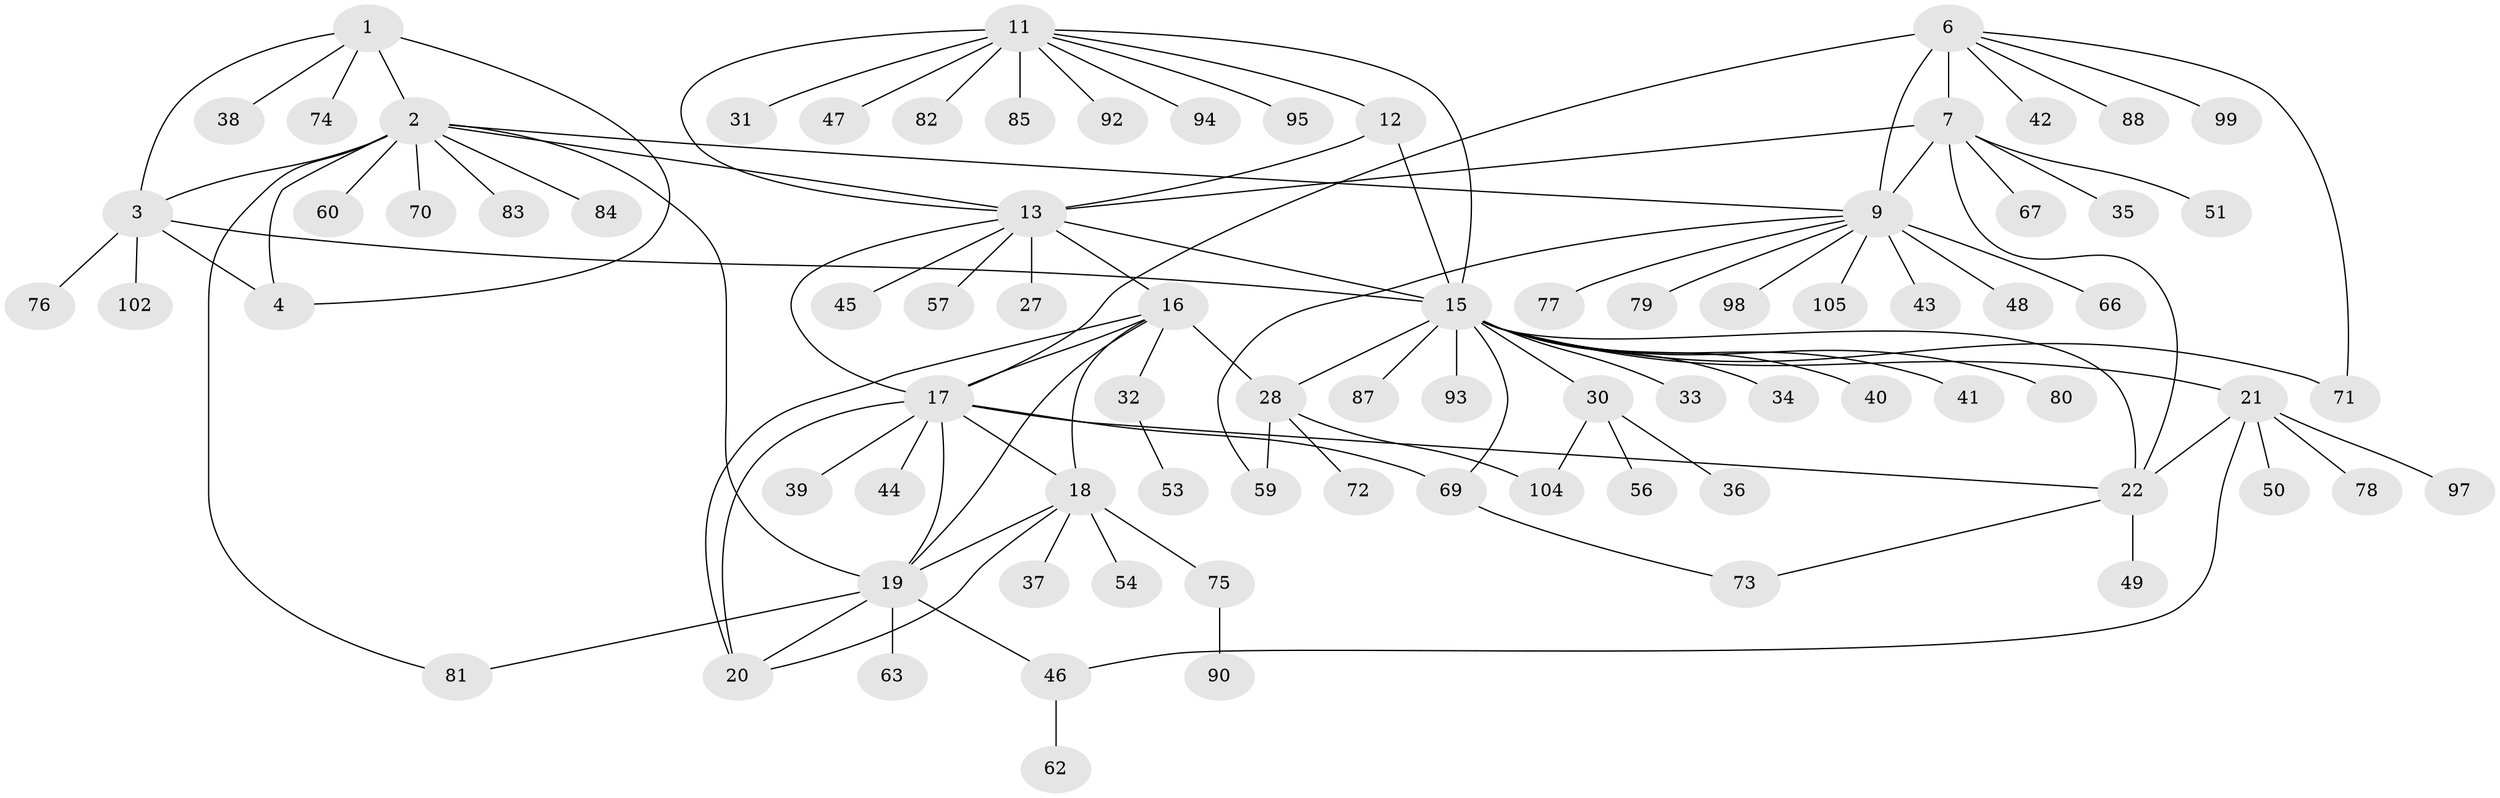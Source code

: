 // original degree distribution, {7: 0.0380952380952381, 8: 0.06666666666666667, 4: 0.02857142857142857, 6: 0.009523809523809525, 5: 0.06666666666666667, 13: 0.01904761904761905, 11: 0.009523809523809525, 10: 0.009523809523809525, 9: 0.01904761904761905, 1: 0.580952380952381, 3: 0.02857142857142857, 2: 0.12380952380952381}
// Generated by graph-tools (version 1.1) at 2025/42/03/06/25 10:42:06]
// undirected, 82 vertices, 110 edges
graph export_dot {
graph [start="1"]
  node [color=gray90,style=filled];
  1 [super="+61"];
  2 [super="+5"];
  3 [super="+52"];
  4;
  6 [super="+8"];
  7 [super="+10"];
  9 [super="+64"];
  11 [super="+65"];
  12 [super="+68"];
  13 [super="+14"];
  15 [super="+23"];
  16 [super="+100"];
  17 [super="+29"];
  18 [super="+26"];
  19 [super="+58"];
  20;
  21 [super="+25"];
  22 [super="+24"];
  27;
  28 [super="+103"];
  30 [super="+86"];
  31 [super="+101"];
  32;
  33;
  34;
  35;
  36;
  37;
  38;
  39;
  40;
  41;
  42;
  43;
  44;
  45;
  46 [super="+91"];
  47;
  48;
  49;
  50;
  51;
  53;
  54 [super="+55"];
  56;
  57;
  59;
  60 [super="+89"];
  62;
  63;
  66;
  67;
  69;
  70;
  71;
  72;
  73;
  74;
  75 [super="+96"];
  76;
  77;
  78;
  79;
  80;
  81;
  82;
  83;
  84;
  85;
  87;
  88;
  90;
  92;
  93;
  94;
  95;
  97;
  98;
  99;
  102;
  104;
  105;
  1 -- 2 [weight=2];
  1 -- 3;
  1 -- 4;
  1 -- 38;
  1 -- 74;
  2 -- 3 [weight=2];
  2 -- 4 [weight=2];
  2 -- 13;
  2 -- 60;
  2 -- 83;
  2 -- 84;
  2 -- 70;
  2 -- 9;
  2 -- 81;
  2 -- 19;
  3 -- 4;
  3 -- 76;
  3 -- 102;
  3 -- 15;
  6 -- 7 [weight=4];
  6 -- 9 [weight=2];
  6 -- 17;
  6 -- 71;
  6 -- 88;
  6 -- 99;
  6 -- 42;
  7 -- 9 [weight=2];
  7 -- 51;
  7 -- 22;
  7 -- 67;
  7 -- 35;
  7 -- 13;
  9 -- 43;
  9 -- 48;
  9 -- 59;
  9 -- 66;
  9 -- 79;
  9 -- 98;
  9 -- 105;
  9 -- 77;
  11 -- 12;
  11 -- 13 [weight=2];
  11 -- 15;
  11 -- 31;
  11 -- 47;
  11 -- 82;
  11 -- 85;
  11 -- 92;
  11 -- 94;
  11 -- 95;
  12 -- 13 [weight=2];
  12 -- 15;
  13 -- 15 [weight=2];
  13 -- 16;
  13 -- 27;
  13 -- 45;
  13 -- 57;
  13 -- 17;
  15 -- 28;
  15 -- 34;
  15 -- 41;
  15 -- 93;
  15 -- 33;
  15 -- 69;
  15 -- 71;
  15 -- 40;
  15 -- 80;
  15 -- 21 [weight=2];
  15 -- 22 [weight=2];
  15 -- 87;
  15 -- 30;
  16 -- 17;
  16 -- 18;
  16 -- 19;
  16 -- 20;
  16 -- 28;
  16 -- 32;
  17 -- 18;
  17 -- 19;
  17 -- 20;
  17 -- 22;
  17 -- 44;
  17 -- 69;
  17 -- 39;
  18 -- 19;
  18 -- 20;
  18 -- 37;
  18 -- 54;
  18 -- 75;
  19 -- 20;
  19 -- 46;
  19 -- 81;
  19 -- 63;
  21 -- 22 [weight=4];
  21 -- 46;
  21 -- 78;
  21 -- 97;
  21 -- 50;
  22 -- 49;
  22 -- 73;
  28 -- 72;
  28 -- 104;
  28 -- 59;
  30 -- 36;
  30 -- 56;
  30 -- 104;
  32 -- 53;
  46 -- 62;
  69 -- 73;
  75 -- 90;
}
